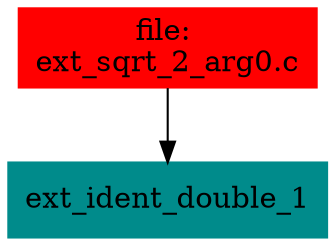 digraph G {
node [shape=box]

0 [label="file: 
ext_sqrt_2_arg0.c",color=red, style=filled]
1 [label="ext_ident_double_1",color=cyan4, style=filled]
0 -> 1


}

